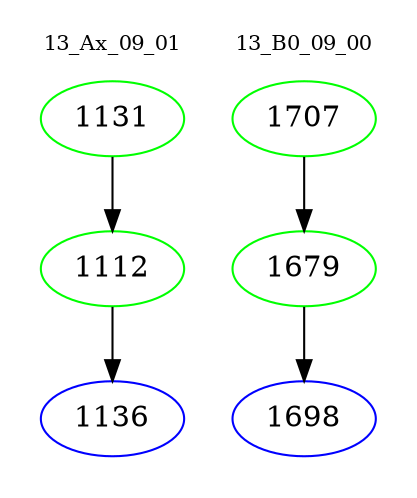 digraph{
subgraph cluster_0 {
color = white
label = "13_Ax_09_01";
fontsize=10;
T0_1131 [label="1131", color="green"]
T0_1131 -> T0_1112 [color="black"]
T0_1112 [label="1112", color="green"]
T0_1112 -> T0_1136 [color="black"]
T0_1136 [label="1136", color="blue"]
}
subgraph cluster_1 {
color = white
label = "13_B0_09_00";
fontsize=10;
T1_1707 [label="1707", color="green"]
T1_1707 -> T1_1679 [color="black"]
T1_1679 [label="1679", color="green"]
T1_1679 -> T1_1698 [color="black"]
T1_1698 [label="1698", color="blue"]
}
}
